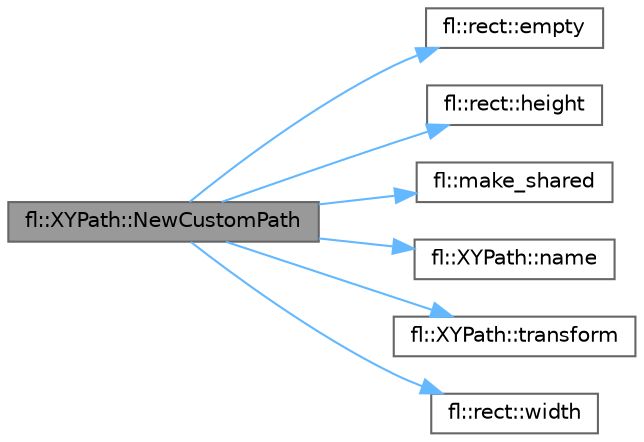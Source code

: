 digraph "fl::XYPath::NewCustomPath"
{
 // INTERACTIVE_SVG=YES
 // LATEX_PDF_SIZE
  bgcolor="transparent";
  edge [fontname=Helvetica,fontsize=10,labelfontname=Helvetica,labelfontsize=10];
  node [fontname=Helvetica,fontsize=10,shape=box,height=0.2,width=0.4];
  rankdir="LR";
  Node1 [id="Node000001",label="fl::XYPath::NewCustomPath",height=0.2,width=0.4,color="gray40", fillcolor="grey60", style="filled", fontcolor="black",tooltip=" "];
  Node1 -> Node2 [id="edge1_Node000001_Node000002",color="steelblue1",style="solid",tooltip=" "];
  Node2 [id="Node000002",label="fl::rect::empty",height=0.2,width=0.4,color="grey40", fillcolor="white", style="filled",URL="$d2/d48/structfl_1_1rect_ac38d0af07b825205b87ce55159dd2d2e.html#ac38d0af07b825205b87ce55159dd2d2e",tooltip=" "];
  Node1 -> Node3 [id="edge2_Node000001_Node000003",color="steelblue1",style="solid",tooltip=" "];
  Node3 [id="Node000003",label="fl::rect::height",height=0.2,width=0.4,color="grey40", fillcolor="white", style="filled",URL="$d2/d48/structfl_1_1rect_a10a26664913a5c0d2c1bc90324eec211.html#a10a26664913a5c0d2c1bc90324eec211",tooltip=" "];
  Node1 -> Node4 [id="edge3_Node000001_Node000004",color="steelblue1",style="solid",tooltip=" "];
  Node4 [id="Node000004",label="fl::make_shared",height=0.2,width=0.4,color="grey40", fillcolor="white", style="filled",URL="$d4/d36/namespacefl_a87ae8a24cc8b709a64f39370e71846af.html#a87ae8a24cc8b709a64f39370e71846af",tooltip=" "];
  Node1 -> Node5 [id="edge4_Node000001_Node000005",color="steelblue1",style="solid",tooltip=" "];
  Node5 [id="Node000005",label="fl::XYPath::name",height=0.2,width=0.4,color="grey40", fillcolor="white", style="filled",URL="$d9/df4/classfl_1_1_x_y_path_ab98fd099b410ec542662eb14488ae8b6.html#ab98fd099b410ec542662eb14488ae8b6",tooltip=" "];
  Node1 -> Node6 [id="edge5_Node000001_Node000006",color="steelblue1",style="solid",tooltip=" "];
  Node6 [id="Node000006",label="fl::XYPath::transform",height=0.2,width=0.4,color="grey40", fillcolor="white", style="filled",URL="$d9/df4/classfl_1_1_x_y_path_afff9e863ebda5a087e09c27913698b73.html#afff9e863ebda5a087e09c27913698b73",tooltip=" "];
  Node1 -> Node7 [id="edge6_Node000001_Node000007",color="steelblue1",style="solid",tooltip=" "];
  Node7 [id="Node000007",label="fl::rect::width",height=0.2,width=0.4,color="grey40", fillcolor="white", style="filled",URL="$d2/d48/structfl_1_1rect_a53a34c983506bad429941593f00d022d.html#a53a34c983506bad429941593f00d022d",tooltip=" "];
}
